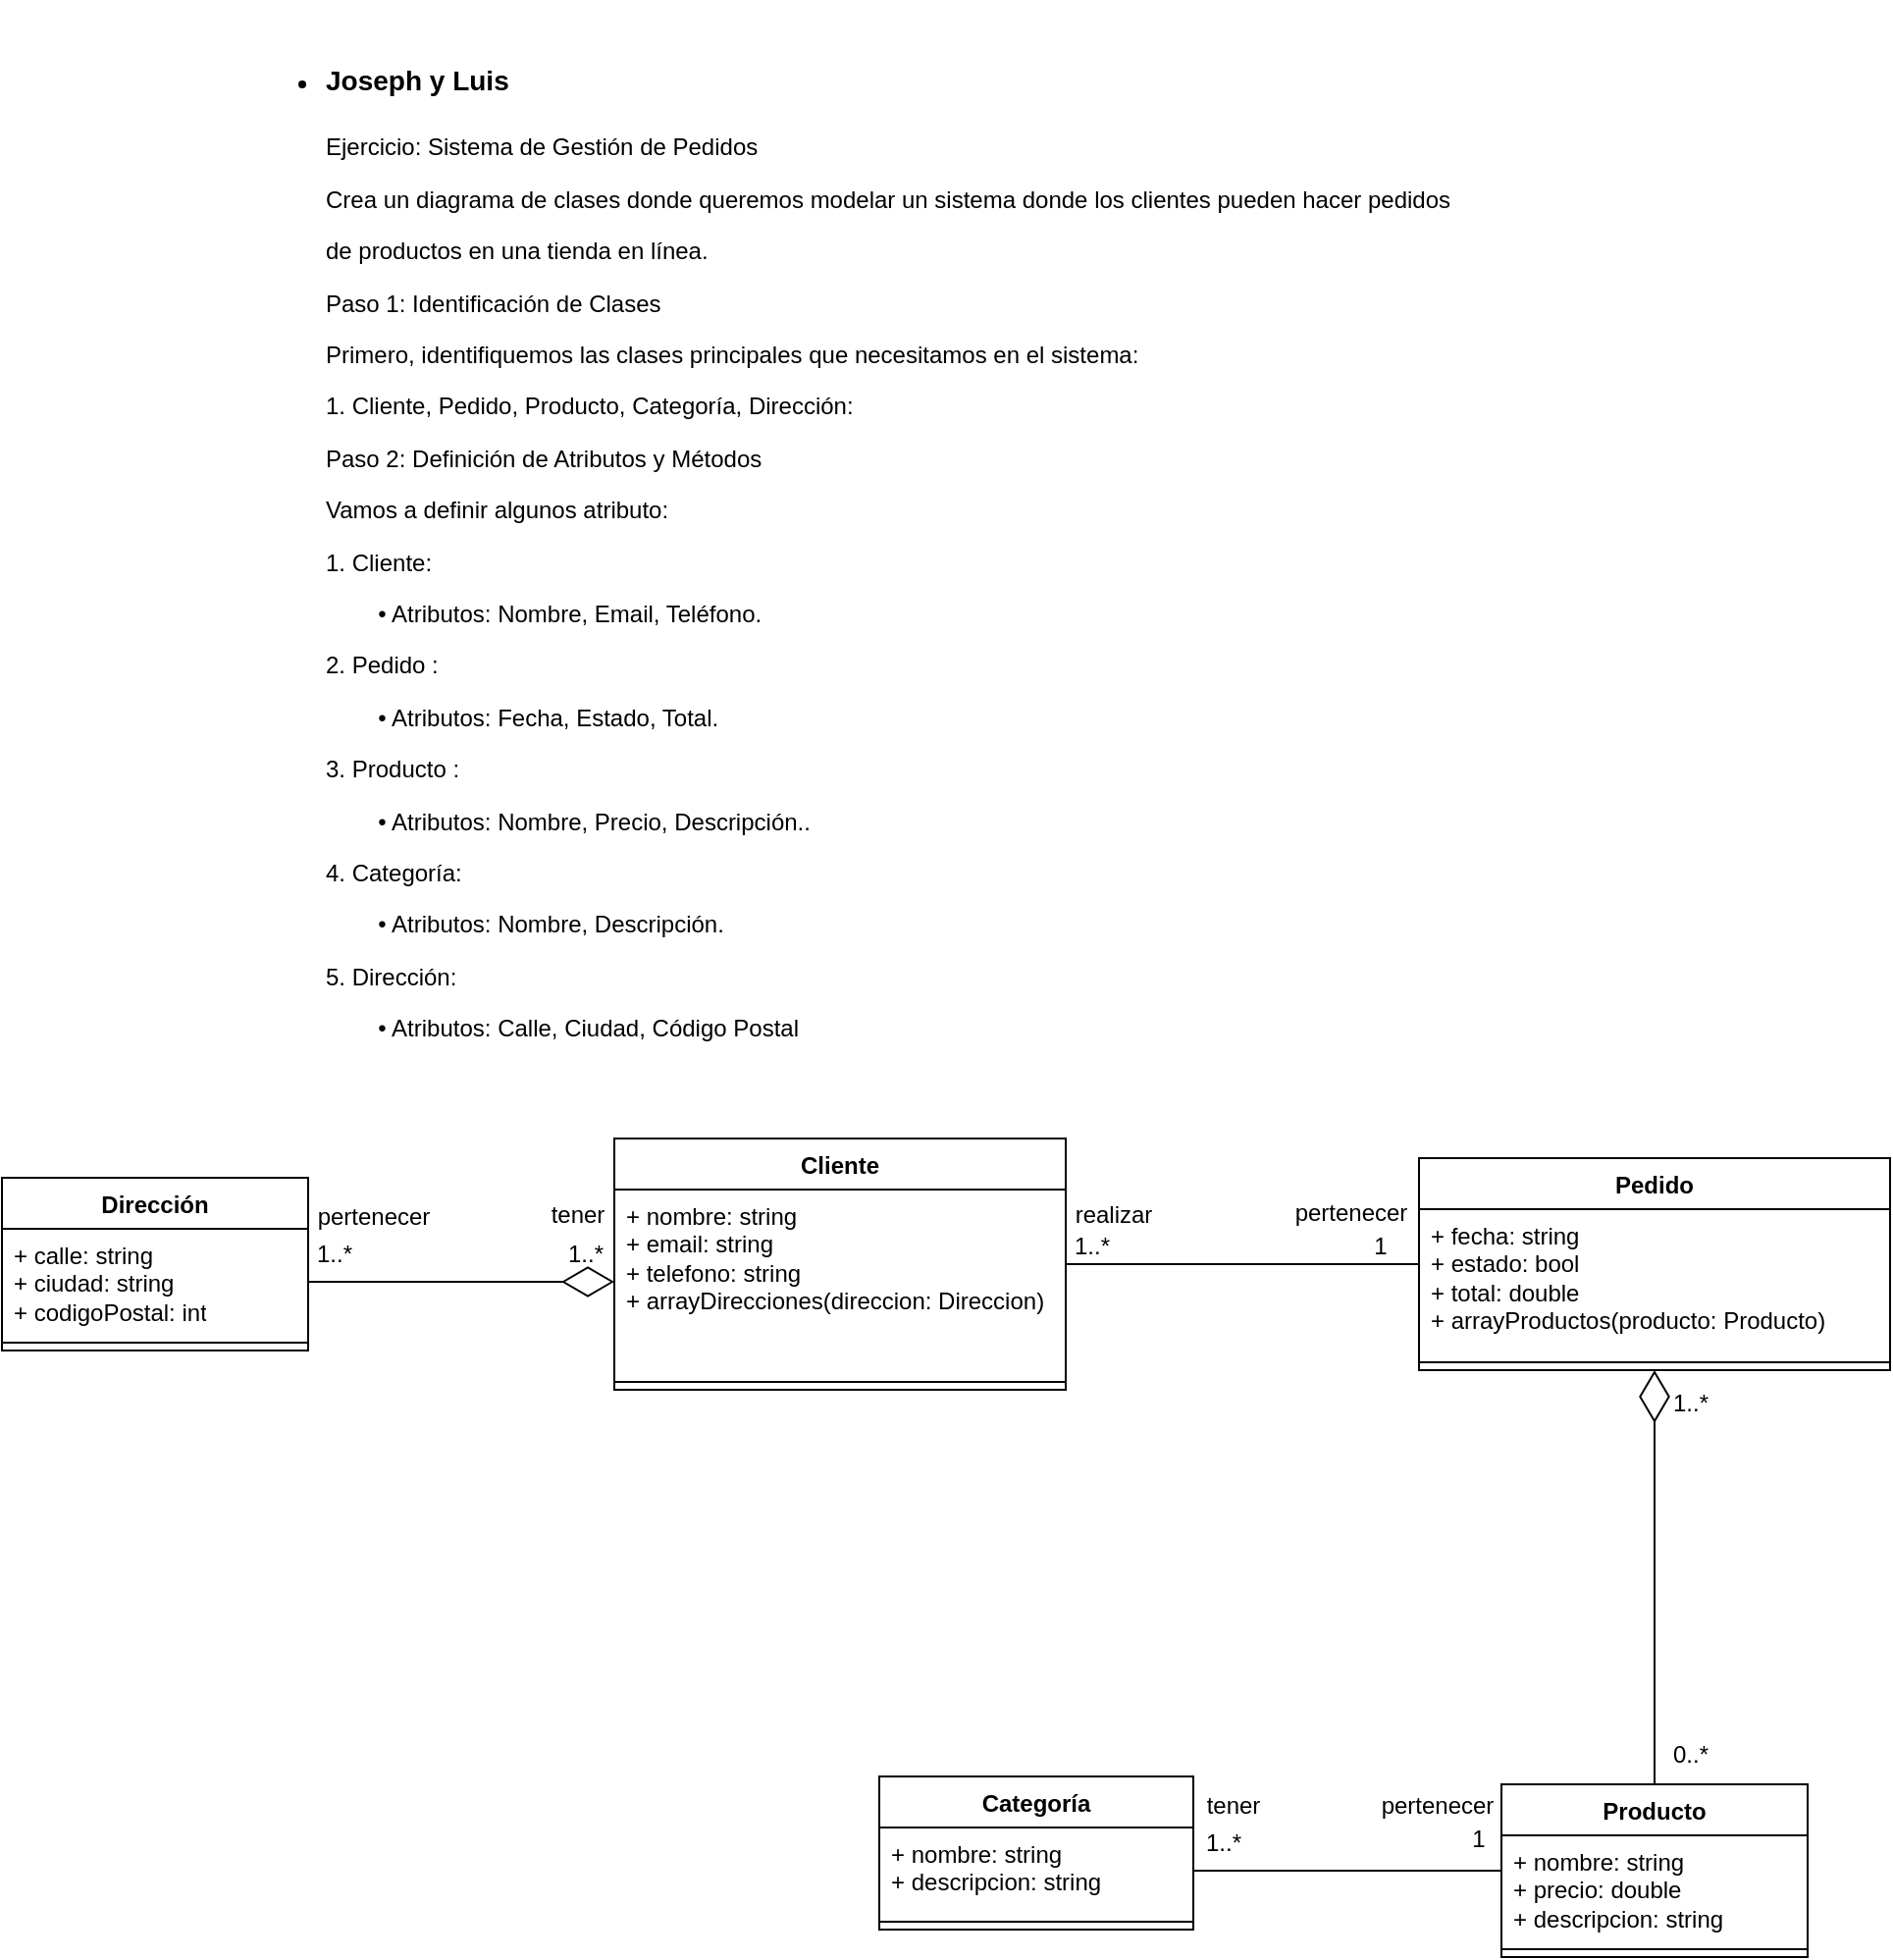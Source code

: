 <mxfile version="24.7.7">
  <diagram name="Página-1" id="HWx0XtNJmtTPeDNLsKCa">
    <mxGraphModel dx="3827" dy="2660" grid="1" gridSize="10" guides="1" tooltips="1" connect="1" arrows="1" fold="1" page="1" pageScale="1" pageWidth="827" pageHeight="1169" math="0" shadow="0">
      <root>
        <mxCell id="0" />
        <mxCell id="1" parent="0" />
        <mxCell id="ggdyMHVkOK_L9-JbVkDp-1" value="Categoría" style="swimlane;fontStyle=1;align=center;verticalAlign=top;childLayout=stackLayout;horizontal=1;startSize=26;horizontalStack=0;resizeParent=1;resizeParentMax=0;resizeLast=0;collapsible=1;marginBottom=0;whiteSpace=wrap;html=1;" parent="1" vertex="1">
          <mxGeometry x="392" y="595" width="160" height="78" as="geometry" />
        </mxCell>
        <mxCell id="ggdyMHVkOK_L9-JbVkDp-31" value="+ nombre: string&lt;div&gt;+ descripcion: string&lt;/div&gt;" style="text;strokeColor=none;fillColor=none;align=left;verticalAlign=top;spacingLeft=4;spacingRight=4;overflow=hidden;rotatable=0;points=[[0,0.5],[1,0.5]];portConstraint=eastwest;whiteSpace=wrap;html=1;" parent="ggdyMHVkOK_L9-JbVkDp-1" vertex="1">
          <mxGeometry y="26" width="160" height="44" as="geometry" />
        </mxCell>
        <mxCell id="ggdyMHVkOK_L9-JbVkDp-3" value="" style="line;strokeWidth=1;fillColor=none;align=left;verticalAlign=middle;spacingTop=-1;spacingLeft=3;spacingRight=3;rotatable=0;labelPosition=right;points=[];portConstraint=eastwest;strokeColor=inherit;" parent="ggdyMHVkOK_L9-JbVkDp-1" vertex="1">
          <mxGeometry y="70" width="160" height="8" as="geometry" />
        </mxCell>
        <mxCell id="ggdyMHVkOK_L9-JbVkDp-36" style="edgeStyle=orthogonalEdgeStyle;rounded=0;orthogonalLoop=1;jettySize=auto;html=1;entryX=0;entryY=0.5;entryDx=0;entryDy=0;endArrow=none;endFill=0;" parent="1" source="ggdyMHVkOK_L9-JbVkDp-5" target="ggdyMHVkOK_L9-JbVkDp-15" edge="1">
          <mxGeometry relative="1" as="geometry" />
        </mxCell>
        <mxCell id="ggdyMHVkOK_L9-JbVkDp-5" value="Cliente" style="swimlane;fontStyle=1;align=center;verticalAlign=top;childLayout=stackLayout;horizontal=1;startSize=26;horizontalStack=0;resizeParent=1;resizeParentMax=0;resizeLast=0;collapsible=1;marginBottom=0;whiteSpace=wrap;html=1;" parent="1" vertex="1">
          <mxGeometry x="257" y="270" width="230" height="128" as="geometry" />
        </mxCell>
        <mxCell id="ggdyMHVkOK_L9-JbVkDp-6" value="+ nombre: string&lt;div&gt;+ email: string&lt;/div&gt;&lt;div&gt;+ telefono: string&lt;/div&gt;&lt;div&gt;+ arrayDirecciones(direccion: Direccion)&lt;/div&gt;" style="text;strokeColor=none;fillColor=none;align=left;verticalAlign=top;spacingLeft=4;spacingRight=4;overflow=hidden;rotatable=0;points=[[0,0.5],[1,0.5]];portConstraint=eastwest;whiteSpace=wrap;html=1;" parent="ggdyMHVkOK_L9-JbVkDp-5" vertex="1">
          <mxGeometry y="26" width="230" height="94" as="geometry" />
        </mxCell>
        <mxCell id="ggdyMHVkOK_L9-JbVkDp-7" value="" style="line;strokeWidth=1;fillColor=none;align=left;verticalAlign=middle;spacingTop=-1;spacingLeft=3;spacingRight=3;rotatable=0;labelPosition=right;points=[];portConstraint=eastwest;strokeColor=inherit;" parent="ggdyMHVkOK_L9-JbVkDp-5" vertex="1">
          <mxGeometry y="120" width="230" height="8" as="geometry" />
        </mxCell>
        <mxCell id="ggdyMHVkOK_L9-JbVkDp-12" value="&lt;ul&gt;&lt;li&gt;&lt;h1 style=&quot;page-break-before: always&quot; class=&quot;western&quot;&gt;&lt;font style=&quot;font-size: 14px;&quot;&gt;Joseph y Luis&lt;/font&gt;&lt;/h1&gt;&lt;p style=&quot;margin-bottom: 0cm&quot;&gt;Ejercicio: Sistema de Gestión de Pedidos&lt;/p&gt;&lt;p style=&quot;margin-bottom: 0cm&quot;&gt;Crea un diagrama de clases donde queremos modelar un sistema donde los clientes pueden hacer pedidos&lt;/p&gt;&lt;p style=&quot;margin-bottom: 0cm&quot;&gt;de productos en una tienda en línea.&lt;/p&gt;&lt;p style=&quot;margin-bottom: 0cm&quot;&gt;Paso 1: Identificación de Clases&lt;/p&gt;&lt;p style=&quot;margin-bottom: 0cm&quot;&gt;Primero, identifiquemos las clases principales que necesitamos en el sistema:&lt;/p&gt;&lt;p style=&quot;margin-bottom: 0cm&quot;&gt;1. Cliente, Pedido, Producto, Categoría, Dirección:&lt;/p&gt;&lt;p style=&quot;margin-bottom: 0cm&quot;&gt;Paso 2: Definición de Atributos y Métodos&lt;/p&gt;&lt;p style=&quot;margin-bottom: 0cm&quot;&gt;Vamos a definir algunos atributo:&lt;/p&gt;&lt;p style=&quot;margin-bottom: 0cm&quot;&gt;1. Cliente:&lt;/p&gt;&lt;p style=&quot;margin-bottom: 0cm&quot;&gt;&lt;span style=&quot;white-space: pre;&quot;&gt;&#x9;&lt;/span&gt;• Atributos: Nombre, Email, Teléfono.&lt;/p&gt;&lt;p style=&quot;margin-bottom: 0cm&quot;&gt;2. Pedido :&lt;/p&gt;&lt;p style=&quot;margin-bottom: 0cm&quot;&gt;&lt;span style=&quot;white-space: pre;&quot;&gt;&#x9;&lt;/span&gt;• Atributos: Fecha, Estado, Total.&lt;/p&gt;&lt;p style=&quot;margin-bottom: 0cm&quot;&gt;3. Producto :&lt;/p&gt;&lt;p style=&quot;margin-bottom: 0cm&quot;&gt;&lt;span style=&quot;white-space: pre;&quot;&gt;&#x9;&lt;/span&gt;• Atributos: Nombre, Precio, Descripción..&lt;/p&gt;&lt;p style=&quot;margin-bottom: 0cm&quot;&gt;4. Categoría:&lt;/p&gt;&lt;p style=&quot;margin-bottom: 0cm&quot;&gt;&lt;span style=&quot;white-space: pre;&quot;&gt;&#x9;&lt;/span&gt;• Atributos: Nombre, Descripción.&lt;/p&gt;&lt;p style=&quot;margin-bottom: 0cm&quot;&gt;5. Dirección:&lt;/p&gt;&lt;p style=&quot;margin-bottom: 0cm&quot;&gt;&lt;span style=&quot;white-space: pre;&quot;&gt;&#x9;&lt;/span&gt;• Atributos: Calle, Ciudad, Código Postal&lt;/p&gt;&lt;/li&gt;&lt;/ul&gt;" style="text;html=1;align=left;verticalAlign=middle;resizable=0;points=[];autosize=1;strokeColor=none;fillColor=none;" parent="1" vertex="1">
          <mxGeometry x="68" y="-310" width="640" height="550" as="geometry" />
        </mxCell>
        <mxCell id="ggdyMHVkOK_L9-JbVkDp-15" value="Pedido" style="swimlane;fontStyle=1;align=center;verticalAlign=top;childLayout=stackLayout;horizontal=1;startSize=26;horizontalStack=0;resizeParent=1;resizeParentMax=0;resizeLast=0;collapsible=1;marginBottom=0;whiteSpace=wrap;html=1;" parent="1" vertex="1">
          <mxGeometry x="667" y="280" width="240" height="108" as="geometry" />
        </mxCell>
        <mxCell id="ggdyMHVkOK_L9-JbVkDp-32" value="+ fecha: string&lt;div&gt;+ estado: bool&lt;/div&gt;&lt;div&gt;+ total: double&lt;/div&gt;&lt;div&gt;+ arrayProductos(producto: Producto)&lt;/div&gt;" style="text;strokeColor=none;fillColor=none;align=left;verticalAlign=top;spacingLeft=4;spacingRight=4;overflow=hidden;rotatable=0;points=[[0,0.5],[1,0.5]];portConstraint=eastwest;whiteSpace=wrap;html=1;" parent="ggdyMHVkOK_L9-JbVkDp-15" vertex="1">
          <mxGeometry y="26" width="240" height="74" as="geometry" />
        </mxCell>
        <mxCell id="ggdyMHVkOK_L9-JbVkDp-17" value="" style="line;strokeWidth=1;fillColor=none;align=left;verticalAlign=middle;spacingTop=-1;spacingLeft=3;spacingRight=3;rotatable=0;labelPosition=right;points=[];portConstraint=eastwest;strokeColor=inherit;" parent="ggdyMHVkOK_L9-JbVkDp-15" vertex="1">
          <mxGeometry y="100" width="240" height="8" as="geometry" />
        </mxCell>
        <mxCell id="ggdyMHVkOK_L9-JbVkDp-35" value="" style="endArrow=diamondThin;endFill=0;endSize=24;html=1;rounded=0;exitX=0.5;exitY=0;exitDx=0;exitDy=0;" parent="1" source="ggdyMHVkOK_L9-JbVkDp-45" target="ggdyMHVkOK_L9-JbVkDp-15" edge="1">
          <mxGeometry width="160" relative="1" as="geometry">
            <mxPoint x="787" y="580" as="sourcePoint" />
            <mxPoint x="787" y="407" as="targetPoint" />
          </mxGeometry>
        </mxCell>
        <mxCell id="ggdyMHVkOK_L9-JbVkDp-37" value="pertenecer" style="text;html=1;align=center;verticalAlign=middle;resizable=0;points=[];autosize=1;strokeColor=none;fillColor=none;" parent="1" vertex="1">
          <mxGeometry x="592" y="293" width="80" height="30" as="geometry" />
        </mxCell>
        <mxCell id="ggdyMHVkOK_L9-JbVkDp-38" value="1..*" style="text;html=1;align=center;verticalAlign=middle;resizable=0;points=[];autosize=1;strokeColor=none;fillColor=none;" parent="1" vertex="1">
          <mxGeometry x="480" y="310" width="40" height="30" as="geometry" />
        </mxCell>
        <mxCell id="ggdyMHVkOK_L9-JbVkDp-39" value="1" style="text;html=1;align=center;verticalAlign=middle;resizable=0;points=[];autosize=1;strokeColor=none;fillColor=none;" parent="1" vertex="1">
          <mxGeometry x="632" y="310" width="30" height="30" as="geometry" />
        </mxCell>
        <mxCell id="ggdyMHVkOK_L9-JbVkDp-40" value="realizar" style="text;html=1;align=center;verticalAlign=middle;resizable=0;points=[];autosize=1;strokeColor=none;fillColor=none;" parent="1" vertex="1">
          <mxGeometry x="481" y="294" width="60" height="30" as="geometry" />
        </mxCell>
        <mxCell id="ggdyMHVkOK_L9-JbVkDp-41" value="0..*" style="text;html=1;align=center;verticalAlign=middle;resizable=0;points=[];autosize=1;strokeColor=none;fillColor=none;" parent="1" vertex="1">
          <mxGeometry x="785" y="569" width="40" height="30" as="geometry" />
        </mxCell>
        <mxCell id="ggdyMHVkOK_L9-JbVkDp-42" value="1..*" style="text;html=1;align=center;verticalAlign=middle;resizable=0;points=[];autosize=1;strokeColor=none;fillColor=none;" parent="1" vertex="1">
          <mxGeometry x="785" y="390" width="40" height="30" as="geometry" />
        </mxCell>
        <mxCell id="ggdyMHVkOK_L9-JbVkDp-45" value="Producto" style="swimlane;fontStyle=1;align=center;verticalAlign=top;childLayout=stackLayout;horizontal=1;startSize=26;horizontalStack=0;resizeParent=1;resizeParentMax=0;resizeLast=0;collapsible=1;marginBottom=0;whiteSpace=wrap;html=1;" parent="1" vertex="1">
          <mxGeometry x="709" y="599" width="156" height="88" as="geometry" />
        </mxCell>
        <mxCell id="ggdyMHVkOK_L9-JbVkDp-46" value="+ nombre: string&lt;div&gt;+ precio: double&lt;/div&gt;&lt;div&gt;+ descripcion: string&lt;/div&gt;" style="text;strokeColor=none;fillColor=none;align=left;verticalAlign=top;spacingLeft=4;spacingRight=4;overflow=hidden;rotatable=0;points=[[0,0.5],[1,0.5]];portConstraint=eastwest;whiteSpace=wrap;html=1;" parent="ggdyMHVkOK_L9-JbVkDp-45" vertex="1">
          <mxGeometry y="26" width="156" height="54" as="geometry" />
        </mxCell>
        <mxCell id="ggdyMHVkOK_L9-JbVkDp-47" value="" style="line;strokeWidth=1;fillColor=none;align=left;verticalAlign=middle;spacingTop=-1;spacingLeft=3;spacingRight=3;rotatable=0;labelPosition=right;points=[];portConstraint=eastwest;strokeColor=inherit;" parent="ggdyMHVkOK_L9-JbVkDp-45" vertex="1">
          <mxGeometry y="80" width="156" height="8" as="geometry" />
        </mxCell>
        <mxCell id="ggdyMHVkOK_L9-JbVkDp-49" value="Dirección" style="swimlane;fontStyle=1;align=center;verticalAlign=top;childLayout=stackLayout;horizontal=1;startSize=26;horizontalStack=0;resizeParent=1;resizeParentMax=0;resizeLast=0;collapsible=1;marginBottom=0;whiteSpace=wrap;html=1;" parent="1" vertex="1">
          <mxGeometry x="-55" y="290" width="156" height="88" as="geometry" />
        </mxCell>
        <mxCell id="ggdyMHVkOK_L9-JbVkDp-50" value="+ calle: string&lt;div&gt;+ ciudad: string&lt;/div&gt;&lt;div&gt;+ codigoPostal: int&lt;/div&gt;" style="text;strokeColor=none;fillColor=none;align=left;verticalAlign=top;spacingLeft=4;spacingRight=4;overflow=hidden;rotatable=0;points=[[0,0.5],[1,0.5]];portConstraint=eastwest;whiteSpace=wrap;html=1;" parent="ggdyMHVkOK_L9-JbVkDp-49" vertex="1">
          <mxGeometry y="26" width="156" height="54" as="geometry" />
        </mxCell>
        <mxCell id="ggdyMHVkOK_L9-JbVkDp-51" value="" style="line;strokeWidth=1;fillColor=none;align=left;verticalAlign=middle;spacingTop=-1;spacingLeft=3;spacingRight=3;rotatable=0;labelPosition=right;points=[];portConstraint=eastwest;strokeColor=inherit;" parent="ggdyMHVkOK_L9-JbVkDp-49" vertex="1">
          <mxGeometry y="80" width="156" height="8" as="geometry" />
        </mxCell>
        <mxCell id="ggdyMHVkOK_L9-JbVkDp-56" value="pertenecer" style="text;html=1;align=center;verticalAlign=middle;resizable=0;points=[];autosize=1;strokeColor=none;fillColor=none;" parent="1" vertex="1">
          <mxGeometry x="636" y="595" width="80" height="30" as="geometry" />
        </mxCell>
        <mxCell id="ggdyMHVkOK_L9-JbVkDp-57" value="1..*" style="text;html=1;align=center;verticalAlign=middle;resizable=0;points=[];autosize=1;strokeColor=none;fillColor=none;" parent="1" vertex="1">
          <mxGeometry x="547" y="614" width="40" height="30" as="geometry" />
        </mxCell>
        <mxCell id="ggdyMHVkOK_L9-JbVkDp-58" value="1" style="text;html=1;align=center;verticalAlign=middle;resizable=0;points=[];autosize=1;strokeColor=none;fillColor=none;" parent="1" vertex="1">
          <mxGeometry x="682" y="612" width="30" height="30" as="geometry" />
        </mxCell>
        <mxCell id="ggdyMHVkOK_L9-JbVkDp-59" value="tener" style="text;html=1;align=center;verticalAlign=middle;resizable=0;points=[];autosize=1;strokeColor=none;fillColor=none;" parent="1" vertex="1">
          <mxGeometry x="547" y="595" width="50" height="30" as="geometry" />
        </mxCell>
        <mxCell id="MId8j8VxuTTFPwN-5w4--1" style="edgeStyle=orthogonalEdgeStyle;rounded=0;orthogonalLoop=1;jettySize=auto;html=1;endArrow=diamondThin;endFill=0;endSize=24;" edge="1" parent="1" source="ggdyMHVkOK_L9-JbVkDp-50" target="ggdyMHVkOK_L9-JbVkDp-6">
          <mxGeometry relative="1" as="geometry">
            <mxPoint x="87" y="420" as="sourcePoint" />
            <mxPoint x="297" y="420" as="targetPoint" />
          </mxGeometry>
        </mxCell>
        <mxCell id="MId8j8VxuTTFPwN-5w4--2" value="1..*" style="text;html=1;align=center;verticalAlign=middle;resizable=0;points=[];autosize=1;strokeColor=none;fillColor=none;" vertex="1" parent="1">
          <mxGeometry x="222" y="314" width="40" height="30" as="geometry" />
        </mxCell>
        <mxCell id="MId8j8VxuTTFPwN-5w4--3" value="tener" style="text;html=1;align=center;verticalAlign=middle;resizable=0;points=[];autosize=1;strokeColor=none;fillColor=none;" vertex="1" parent="1">
          <mxGeometry x="213" y="294" width="50" height="30" as="geometry" />
        </mxCell>
        <mxCell id="MId8j8VxuTTFPwN-5w4--4" value="1..*" style="text;html=1;align=center;verticalAlign=middle;resizable=0;points=[];autosize=1;strokeColor=none;fillColor=none;" vertex="1" parent="1">
          <mxGeometry x="94" y="314" width="40" height="30" as="geometry" />
        </mxCell>
        <mxCell id="MId8j8VxuTTFPwN-5w4--8" value="pertenecer" style="text;html=1;align=center;verticalAlign=middle;resizable=0;points=[];autosize=1;strokeColor=none;fillColor=none;" vertex="1" parent="1">
          <mxGeometry x="94" y="295" width="80" height="30" as="geometry" />
        </mxCell>
        <mxCell id="MId8j8VxuTTFPwN-5w4--9" style="edgeStyle=orthogonalEdgeStyle;rounded=0;orthogonalLoop=1;jettySize=auto;html=1;endArrow=none;endFill=0;" edge="1" parent="1" source="ggdyMHVkOK_L9-JbVkDp-31" target="ggdyMHVkOK_L9-JbVkDp-45">
          <mxGeometry relative="1" as="geometry" />
        </mxCell>
      </root>
    </mxGraphModel>
  </diagram>
</mxfile>
